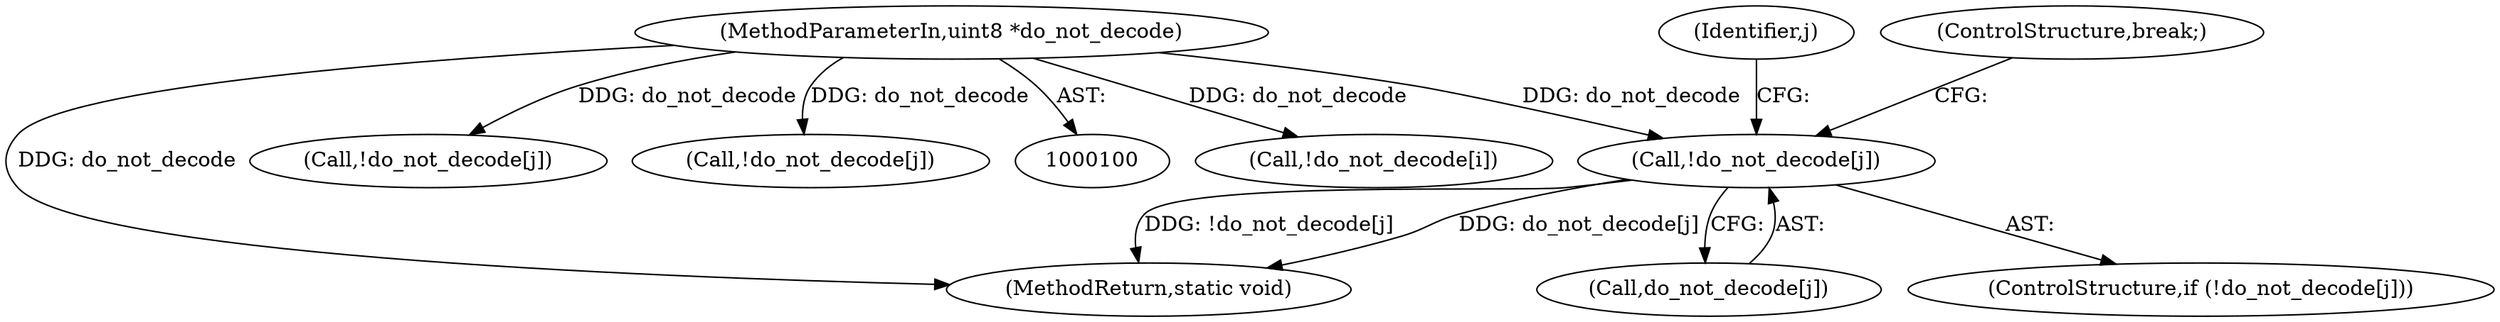 digraph "0_stb_244d83bc3d859293f55812d48b3db168e581f6ab@array" {
"1000226" [label="(Call,!do_not_decode[j])"];
"1000106" [label="(MethodParameterIn,uint8 *do_not_decode)"];
"1000194" [label="(Call,!do_not_decode[i])"];
"1000106" [label="(MethodParameterIn,uint8 *do_not_decode)"];
"1000934" [label="(MethodReturn,static void)"];
"1000226" [label="(Call,!do_not_decode[j])"];
"1000227" [label="(Call,do_not_decode[j])"];
"1000225" [label="(ControlStructure,if (!do_not_decode[j]))"];
"1000851" [label="(Call,!do_not_decode[j])"];
"1000224" [label="(Identifier,j)"];
"1000230" [label="(ControlStructure,break;)"];
"1000787" [label="(Call,!do_not_decode[j])"];
"1000226" -> "1000225"  [label="AST: "];
"1000226" -> "1000227"  [label="CFG: "];
"1000227" -> "1000226"  [label="AST: "];
"1000230" -> "1000226"  [label="CFG: "];
"1000224" -> "1000226"  [label="CFG: "];
"1000226" -> "1000934"  [label="DDG: do_not_decode[j]"];
"1000226" -> "1000934"  [label="DDG: !do_not_decode[j]"];
"1000106" -> "1000226"  [label="DDG: do_not_decode"];
"1000106" -> "1000100"  [label="AST: "];
"1000106" -> "1000934"  [label="DDG: do_not_decode"];
"1000106" -> "1000194"  [label="DDG: do_not_decode"];
"1000106" -> "1000787"  [label="DDG: do_not_decode"];
"1000106" -> "1000851"  [label="DDG: do_not_decode"];
}
